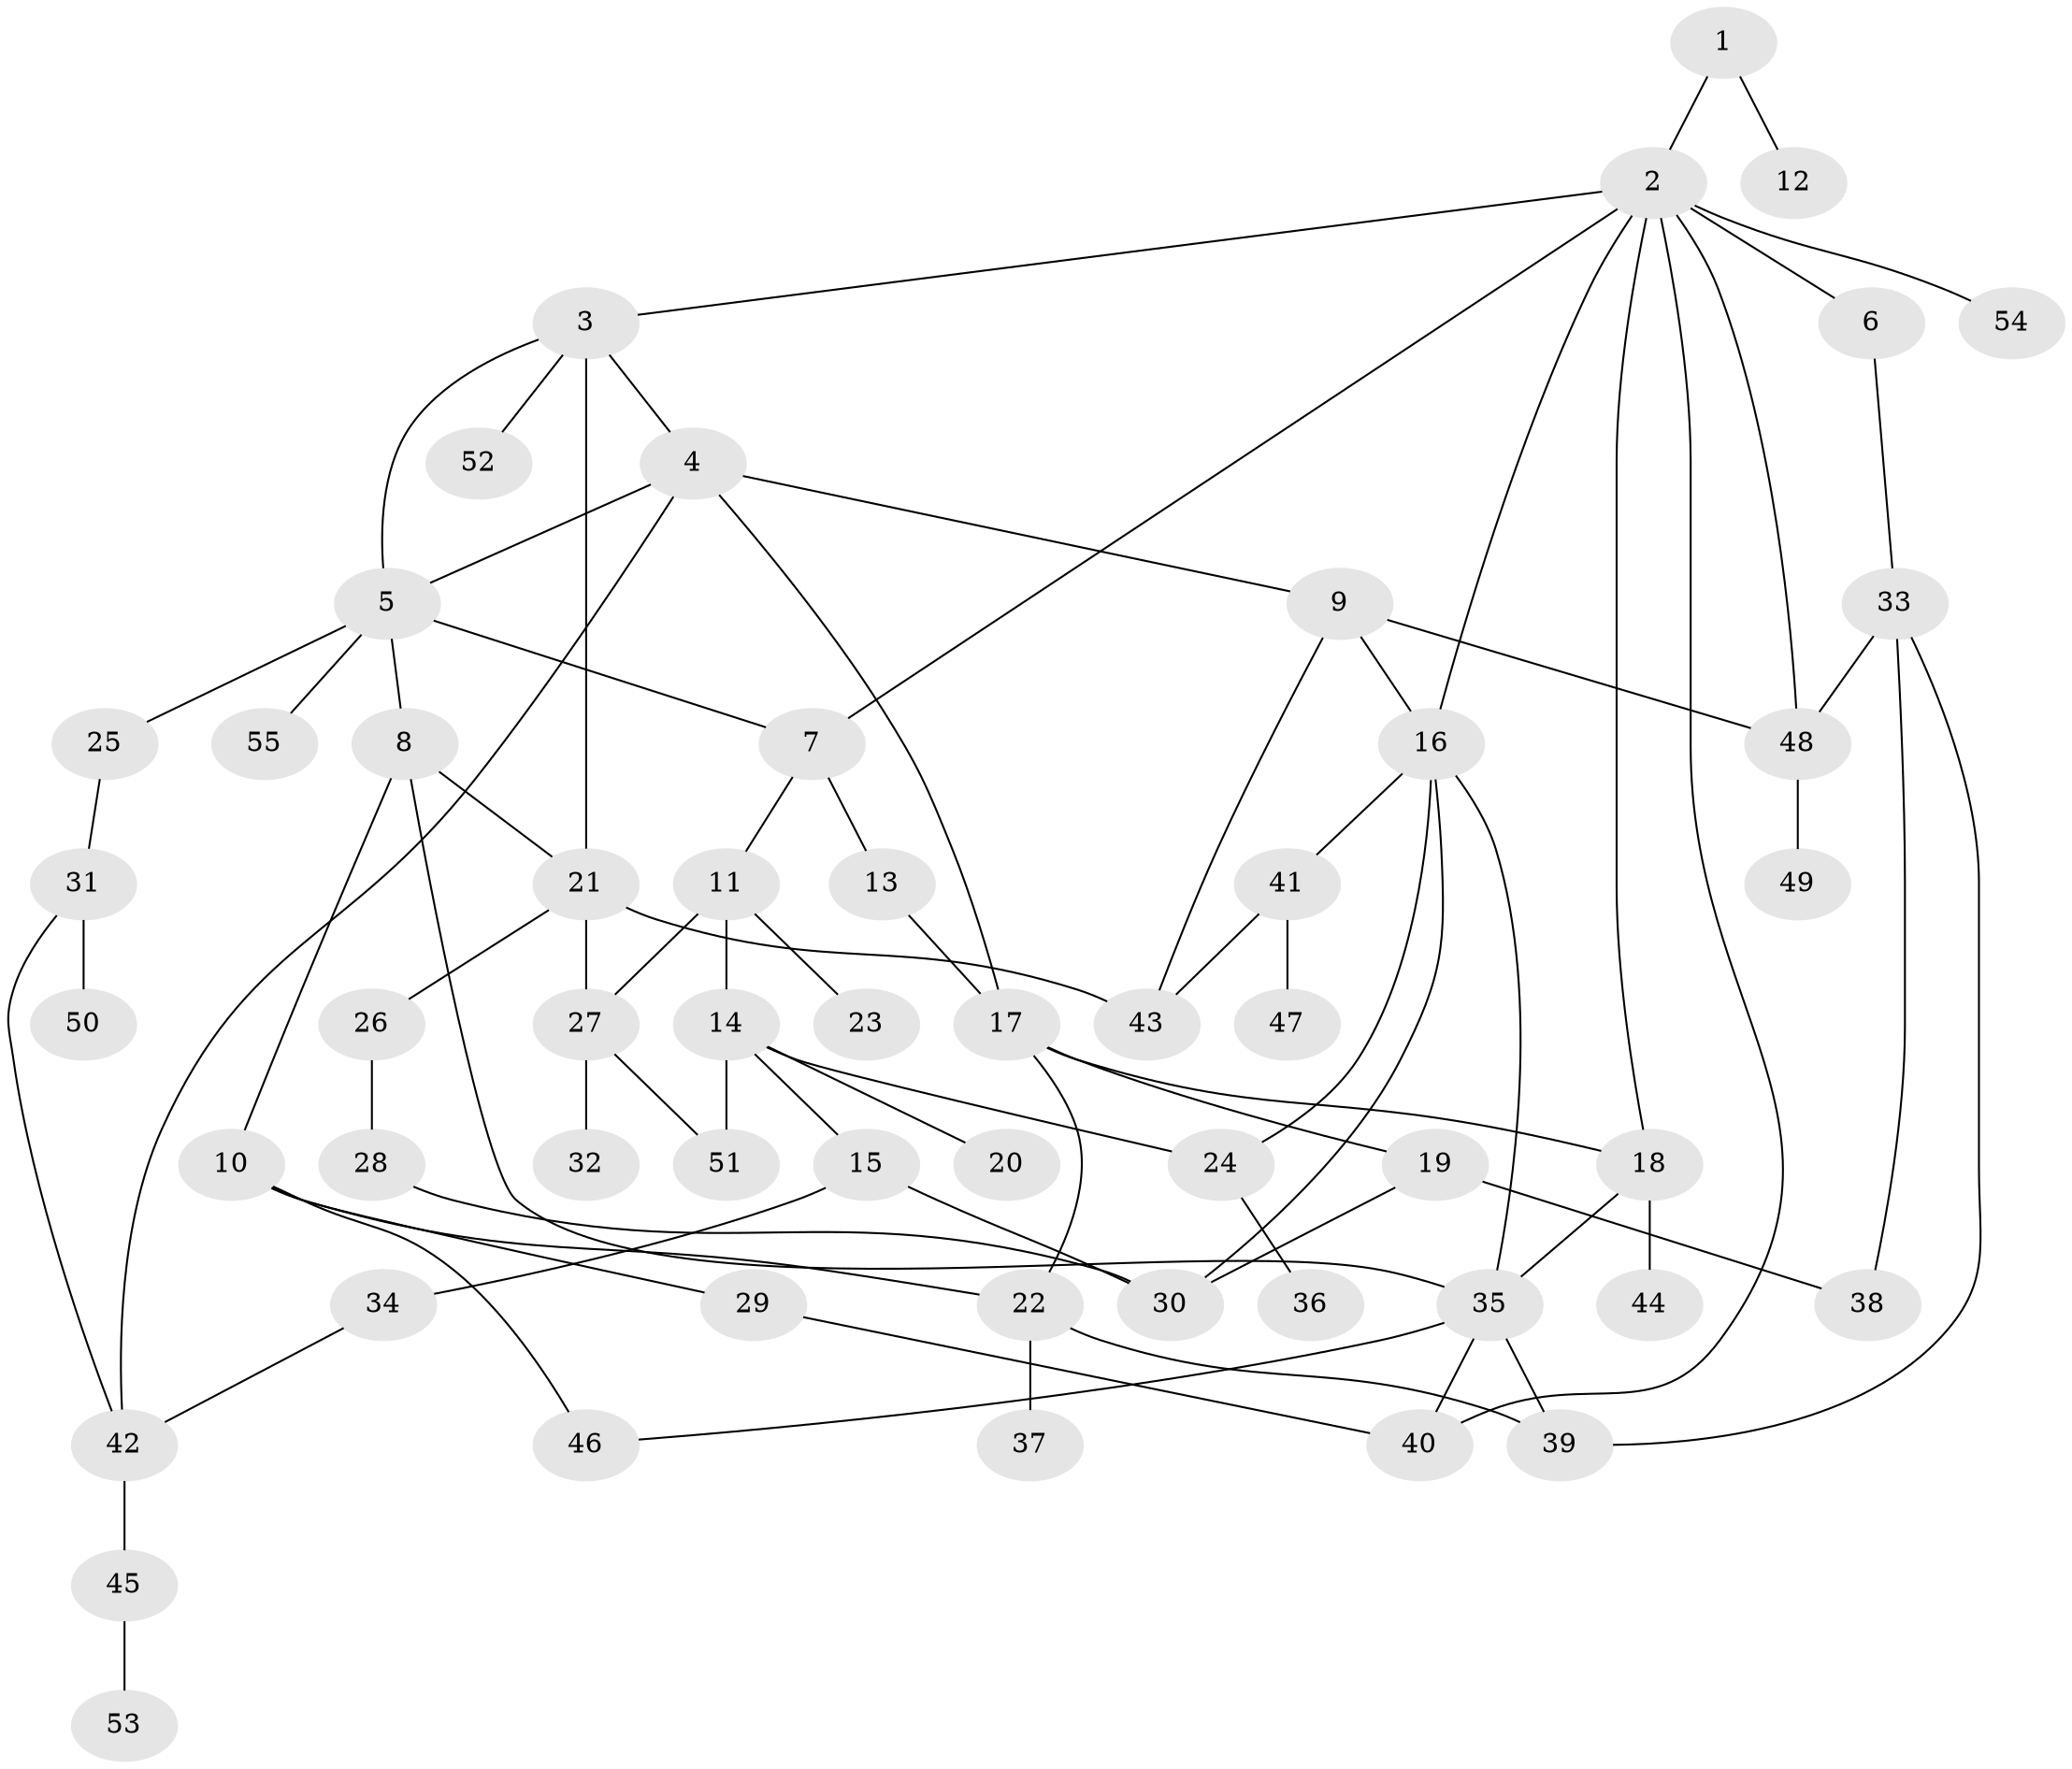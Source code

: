 // Generated by graph-tools (version 1.1) at 2025/13/03/09/25 04:13:28]
// undirected, 55 vertices, 81 edges
graph export_dot {
graph [start="1"]
  node [color=gray90,style=filled];
  1;
  2;
  3;
  4;
  5;
  6;
  7;
  8;
  9;
  10;
  11;
  12;
  13;
  14;
  15;
  16;
  17;
  18;
  19;
  20;
  21;
  22;
  23;
  24;
  25;
  26;
  27;
  28;
  29;
  30;
  31;
  32;
  33;
  34;
  35;
  36;
  37;
  38;
  39;
  40;
  41;
  42;
  43;
  44;
  45;
  46;
  47;
  48;
  49;
  50;
  51;
  52;
  53;
  54;
  55;
  1 -- 2;
  1 -- 12;
  2 -- 3;
  2 -- 6;
  2 -- 7;
  2 -- 18;
  2 -- 40;
  2 -- 54;
  2 -- 48;
  2 -- 16;
  3 -- 4;
  3 -- 5;
  3 -- 52;
  3 -- 21;
  4 -- 9;
  4 -- 17;
  4 -- 42;
  4 -- 5;
  5 -- 8;
  5 -- 25;
  5 -- 55;
  5 -- 7;
  6 -- 33;
  7 -- 11;
  7 -- 13;
  8 -- 10;
  8 -- 21;
  8 -- 35;
  9 -- 16;
  9 -- 43;
  9 -- 48;
  10 -- 22;
  10 -- 29;
  10 -- 46;
  11 -- 14;
  11 -- 23;
  11 -- 27;
  13 -- 17;
  14 -- 15;
  14 -- 20;
  14 -- 51;
  14 -- 24;
  15 -- 34;
  15 -- 30;
  16 -- 24;
  16 -- 30;
  16 -- 41;
  16 -- 35;
  17 -- 19;
  17 -- 22;
  17 -- 18;
  18 -- 44;
  18 -- 35;
  19 -- 38;
  19 -- 30;
  21 -- 26;
  21 -- 43;
  21 -- 27;
  22 -- 37;
  22 -- 39;
  24 -- 36;
  25 -- 31;
  26 -- 28;
  27 -- 32;
  27 -- 51;
  28 -- 30;
  29 -- 40;
  31 -- 50;
  31 -- 42;
  33 -- 39;
  33 -- 48;
  33 -- 38;
  34 -- 42;
  35 -- 40;
  35 -- 39;
  35 -- 46;
  41 -- 43;
  41 -- 47;
  42 -- 45;
  45 -- 53;
  48 -- 49;
}
